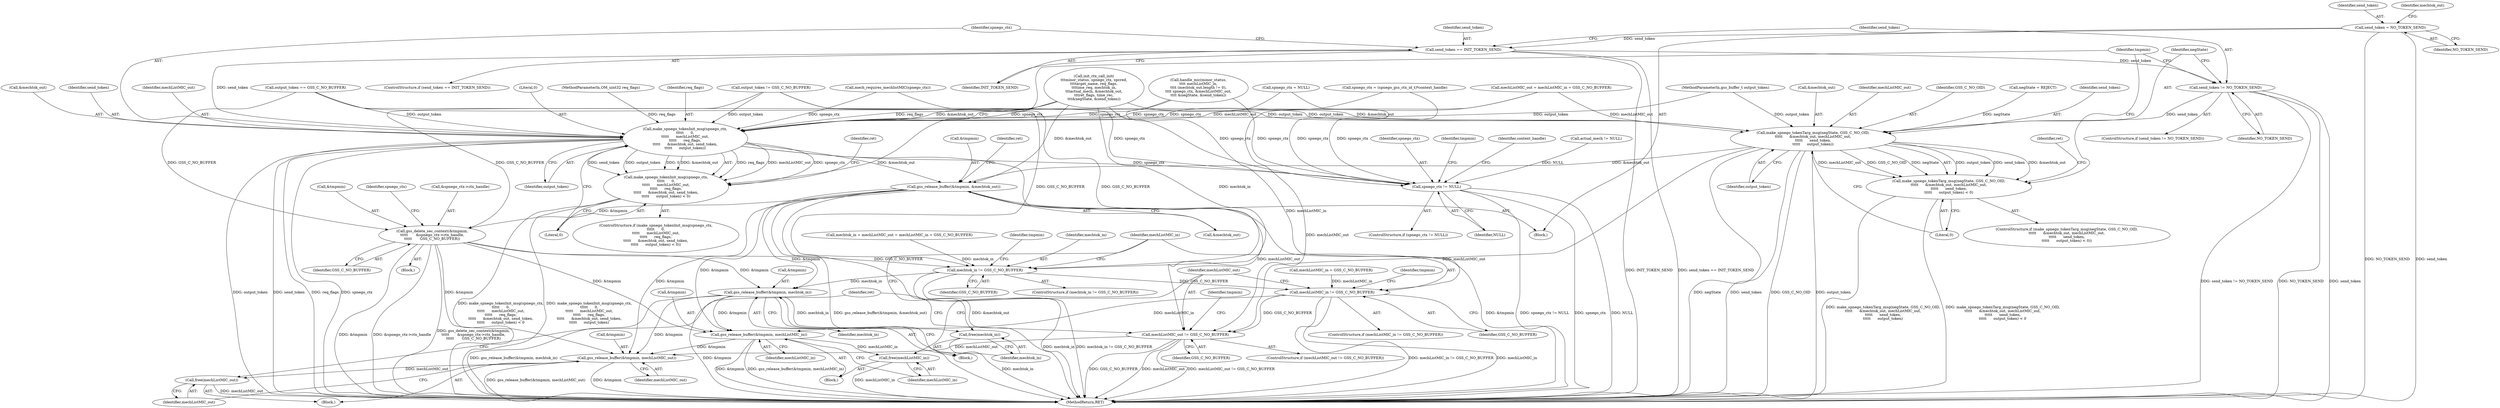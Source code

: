 digraph "0_krb5_b51b33f2bc5d1497ddf5bd107f791c101695000d_12@API" {
"1000324" [label="(Call,send_token == INIT_TOKEN_SEND)"];
"1000123" [label="(Call,send_token = NO_TOKEN_SEND)"];
"1000330" [label="(Call,make_spnego_tokenInit_msg(spnego_ctx,\n\t\t\t\t\t      0,\n\t\t\t\t\t      mechListMIC_out,\n\t\t\t\t\t      req_flags,\n\t\t\t\t\t      &mechtok_out, send_token,\n\t\t\t\t\t      output_token))"];
"1000329" [label="(Call,make_spnego_tokenInit_msg(spnego_ctx,\n\t\t\t\t\t      0,\n\t\t\t\t\t      mechListMIC_out,\n\t\t\t\t\t      req_flags,\n\t\t\t\t\t      &mechtok_out, send_token,\n\t\t\t\t\t      output_token) < 0)"];
"1000365" [label="(Call,gss_release_buffer(&tmpmin, &mechtok_out))"];
"1000411" [label="(Call,gss_delete_sec_context(&tmpmin,\n\t\t\t\t\t       &spnego_ctx->ctx_handle,\n\t\t\t\t\t       GSS_C_NO_BUFFER))"];
"1000427" [label="(Call,mechtok_in != GSS_C_NO_BUFFER)"];
"1000431" [label="(Call,gss_release_buffer(&tmpmin, mechtok_in))"];
"1000435" [label="(Call,free(mechtok_in))"];
"1000442" [label="(Call,gss_release_buffer(&tmpmin, mechListMIC_in))"];
"1000446" [label="(Call,free(mechListMIC_in))"];
"1000453" [label="(Call,gss_release_buffer(&tmpmin, mechListMIC_out))"];
"1000457" [label="(Call,free(mechListMIC_out))"];
"1000438" [label="(Call,mechListMIC_in != GSS_C_NO_BUFFER)"];
"1000449" [label="(Call,mechListMIC_out != GSS_C_NO_BUFFER)"];
"1000407" [label="(Call,spnego_ctx != NULL)"];
"1000346" [label="(Call,send_token != NO_TOKEN_SEND)"];
"1000352" [label="(Call,make_spnego_tokenTarg_msg(negState, GSS_C_NO_OID,\n\t\t\t\t\t      &mechtok_out, mechListMIC_out,\n\t\t\t\t\t      send_token,\n\t\t\t\t\t      output_token))"];
"1000351" [label="(Call,make_spnego_tokenTarg_msg(negState, GSS_C_NO_OID,\n\t\t\t\t\t      &mechtok_out, mechListMIC_out,\n\t\t\t\t\t      send_token,\n\t\t\t\t\t      output_token) < 0)"];
"1000326" [label="(Identifier,INIT_TOKEN_SEND)"];
"1000445" [label="(Identifier,mechListMIC_in)"];
"1000141" [label="(Call,spnego_ctx = NULL)"];
"1000118" [label="(MethodParameterIn,gss_buffer_t output_token)"];
"1000346" [label="(Call,send_token != NO_TOKEN_SEND)"];
"1000460" [label="(Identifier,ret)"];
"1000146" [label="(Call,mechtok_in = mechListMIC_out = mechListMIC_in = GSS_C_NO_BUFFER)"];
"1000124" [label="(Identifier,send_token)"];
"1000441" [label="(Block,)"];
"1000410" [label="(Block,)"];
"1000461" [label="(MethodReturn,RET)"];
"1000426" [label="(ControlStructure,if (mechtok_in != GSS_C_NO_BUFFER))"];
"1000454" [label="(Call,&tmpmin)"];
"1000447" [label="(Identifier,mechListMIC_in)"];
"1000431" [label="(Call,gss_release_buffer(&tmpmin, mechtok_in))"];
"1000328" [label="(ControlStructure,if (make_spnego_tokenInit_msg(spnego_ctx,\n\t\t\t\t\t      0,\n\t\t\t\t\t      mechListMIC_out,\n\t\t\t\t\t      req_flags,\n\t\t\t\t\t      &mechtok_out, send_token,\n\t\t\t\t\t      output_token) < 0))"];
"1000352" [label="(Call,make_spnego_tokenTarg_msg(negState, GSS_C_NO_OID,\n\t\t\t\t\t      &mechtok_out, mechListMIC_out,\n\t\t\t\t\t      send_token,\n\t\t\t\t\t      output_token))"];
"1000123" [label="(Call,send_token = NO_TOKEN_SEND)"];
"1000456" [label="(Identifier,mechListMIC_out)"];
"1000325" [label="(Identifier,send_token)"];
"1000247" [label="(Call,spnego_ctx = (spnego_gss_ctx_id_t)*context_handle)"];
"1000334" [label="(Identifier,req_flags)"];
"1000335" [label="(Call,&mechtok_out)"];
"1000367" [label="(Identifier,tmpmin)"];
"1000446" [label="(Call,free(mechListMIC_in))"];
"1000331" [label="(Identifier,spnego_ctx)"];
"1000458" [label="(Identifier,mechListMIC_out)"];
"1000414" [label="(Call,&spnego_ctx->ctx_handle)"];
"1000323" [label="(ControlStructure,if (send_token == INIT_TOKEN_SEND))"];
"1000443" [label="(Call,&tmpmin)"];
"1000453" [label="(Call,gss_release_buffer(&tmpmin, mechListMIC_out))"];
"1000432" [label="(Call,&tmpmin)"];
"1000406" [label="(ControlStructure,if (spnego_ctx != NULL))"];
"1000457" [label="(Call,free(mechListMIC_out))"];
"1000452" [label="(Block,)"];
"1000433" [label="(Identifier,tmpmin)"];
"1000451" [label="(Identifier,GSS_C_NO_BUFFER)"];
"1000407" [label="(Call,spnego_ctx != NULL)"];
"1000428" [label="(Identifier,mechtok_in)"];
"1000365" [label="(Call,gss_release_buffer(&tmpmin, &mechtok_out))"];
"1000438" [label="(Call,mechListMIC_in != GSS_C_NO_BUFFER)"];
"1000351" [label="(Call,make_spnego_tokenTarg_msg(negState, GSS_C_NO_OID,\n\t\t\t\t\t      &mechtok_out, mechListMIC_out,\n\t\t\t\t\t      send_token,\n\t\t\t\t\t      output_token) < 0)"];
"1000436" [label="(Identifier,mechtok_in)"];
"1000444" [label="(Identifier,tmpmin)"];
"1000348" [label="(Identifier,NO_TOKEN_SEND)"];
"1000437" [label="(ControlStructure,if (mechListMIC_in != GSS_C_NO_BUFFER))"];
"1000330" [label="(Call,make_spnego_tokenInit_msg(spnego_ctx,\n\t\t\t\t\t      0,\n\t\t\t\t\t      mechListMIC_out,\n\t\t\t\t\t      req_flags,\n\t\t\t\t\t      &mechtok_out, send_token,\n\t\t\t\t\t      output_token))"];
"1000427" [label="(Call,mechtok_in != GSS_C_NO_BUFFER)"];
"1000345" [label="(ControlStructure,if (send_token != NO_TOKEN_SEND))"];
"1000360" [label="(Literal,0)"];
"1000372" [label="(Identifier,ret)"];
"1000448" [label="(ControlStructure,if (mechListMIC_out != GSS_C_NO_BUFFER))"];
"1000359" [label="(Identifier,output_token)"];
"1000337" [label="(Identifier,send_token)"];
"1000148" [label="(Call,mechListMIC_out = mechListMIC_in = GSS_C_NO_BUFFER)"];
"1000449" [label="(Call,mechListMIC_out != GSS_C_NO_BUFFER)"];
"1000354" [label="(Identifier,GSS_C_NO_OID)"];
"1000409" [label="(Identifier,NULL)"];
"1000153" [label="(Call,negState = REJECT)"];
"1000421" [label="(Identifier,spnego_ctx)"];
"1000347" [label="(Identifier,send_token)"];
"1000329" [label="(Call,make_spnego_tokenInit_msg(spnego_ctx,\n\t\t\t\t\t      0,\n\t\t\t\t\t      mechListMIC_out,\n\t\t\t\t\t      req_flags,\n\t\t\t\t\t      &mechtok_out, send_token,\n\t\t\t\t\t      output_token) < 0)"];
"1000338" [label="(Identifier,output_token)"];
"1000358" [label="(Identifier,send_token)"];
"1000283" [label="(Call,mech_requires_mechlistMIC(spnego_ctx))"];
"1000368" [label="(Call,&mechtok_out)"];
"1000134" [label="(Identifier,mechtok_out)"];
"1000408" [label="(Identifier,spnego_ctx)"];
"1000150" [label="(Call,mechListMIC_in = GSS_C_NO_BUFFER)"];
"1000121" [label="(Block,)"];
"1000342" [label="(Identifier,ret)"];
"1000324" [label="(Call,send_token == INIT_TOKEN_SEND)"];
"1000439" [label="(Identifier,mechListMIC_in)"];
"1000307" [label="(Call,handle_mic(minor_status,\n\t\t\t\t mechListMIC_in,\n\t\t\t\t (mechtok_out.length != 0),\n\t\t\t\t spnego_ctx, &mechListMIC_out,\n\t\t\t\t &negState, &send_token))"];
"1000413" [label="(Identifier,tmpmin)"];
"1000355" [label="(Call,&mechtok_out)"];
"1000411" [label="(Call,gss_delete_sec_context(&tmpmin,\n\t\t\t\t\t       &spnego_ctx->ctx_handle,\n\t\t\t\t\t       GSS_C_NO_BUFFER))"];
"1000424" [label="(Identifier,context_handle)"];
"1000194" [label="(Call,actual_mech != NULL)"];
"1000332" [label="(Literal,0)"];
"1000165" [label="(Call,output_token != GSS_C_NO_BUFFER)"];
"1000113" [label="(MethodParameterIn,OM_uint32 req_flags)"];
"1000353" [label="(Identifier,negState)"];
"1000418" [label="(Identifier,GSS_C_NO_BUFFER)"];
"1000125" [label="(Identifier,NO_TOKEN_SEND)"];
"1000429" [label="(Identifier,GSS_C_NO_BUFFER)"];
"1000350" [label="(ControlStructure,if (make_spnego_tokenTarg_msg(negState, GSS_C_NO_OID,\n\t\t\t\t\t      &mechtok_out, mechListMIC_out,\n\t\t\t\t\t      send_token,\n\t\t\t\t\t      output_token) < 0))"];
"1000434" [label="(Identifier,mechtok_in)"];
"1000450" [label="(Identifier,mechListMIC_out)"];
"1000430" [label="(Block,)"];
"1000261" [label="(Call,init_ctx_call_init(\n\t\t\tminor_status, spnego_ctx, spcred,\n\t\t\ttarget_name, req_flags,\n\t\t\ttime_req, mechtok_in,\n\t\t\tactual_mech, &mechtok_out,\n\t\t\tret_flags, time_rec,\n\t\t\t&negState, &send_token))"];
"1000412" [label="(Call,&tmpmin)"];
"1000440" [label="(Identifier,GSS_C_NO_BUFFER)"];
"1000333" [label="(Identifier,mechListMIC_out)"];
"1000455" [label="(Identifier,tmpmin)"];
"1000357" [label="(Identifier,mechListMIC_out)"];
"1000339" [label="(Literal,0)"];
"1000442" [label="(Call,gss_release_buffer(&tmpmin, mechListMIC_in))"];
"1000185" [label="(Call,output_token == GSS_C_NO_BUFFER)"];
"1000363" [label="(Identifier,ret)"];
"1000435" [label="(Call,free(mechtok_in))"];
"1000366" [label="(Call,&tmpmin)"];
"1000324" -> "1000323"  [label="AST: "];
"1000324" -> "1000326"  [label="CFG: "];
"1000325" -> "1000324"  [label="AST: "];
"1000326" -> "1000324"  [label="AST: "];
"1000331" -> "1000324"  [label="CFG: "];
"1000347" -> "1000324"  [label="CFG: "];
"1000324" -> "1000461"  [label="DDG: INIT_TOKEN_SEND"];
"1000324" -> "1000461"  [label="DDG: send_token == INIT_TOKEN_SEND"];
"1000123" -> "1000324"  [label="DDG: send_token"];
"1000324" -> "1000330"  [label="DDG: send_token"];
"1000324" -> "1000346"  [label="DDG: send_token"];
"1000123" -> "1000121"  [label="AST: "];
"1000123" -> "1000125"  [label="CFG: "];
"1000124" -> "1000123"  [label="AST: "];
"1000125" -> "1000123"  [label="AST: "];
"1000134" -> "1000123"  [label="CFG: "];
"1000123" -> "1000461"  [label="DDG: NO_TOKEN_SEND"];
"1000123" -> "1000461"  [label="DDG: send_token"];
"1000330" -> "1000329"  [label="AST: "];
"1000330" -> "1000338"  [label="CFG: "];
"1000331" -> "1000330"  [label="AST: "];
"1000332" -> "1000330"  [label="AST: "];
"1000333" -> "1000330"  [label="AST: "];
"1000334" -> "1000330"  [label="AST: "];
"1000335" -> "1000330"  [label="AST: "];
"1000337" -> "1000330"  [label="AST: "];
"1000338" -> "1000330"  [label="AST: "];
"1000339" -> "1000330"  [label="CFG: "];
"1000330" -> "1000461"  [label="DDG: req_flags"];
"1000330" -> "1000461"  [label="DDG: spnego_ctx"];
"1000330" -> "1000461"  [label="DDG: output_token"];
"1000330" -> "1000461"  [label="DDG: send_token"];
"1000330" -> "1000329"  [label="DDG: req_flags"];
"1000330" -> "1000329"  [label="DDG: mechListMIC_out"];
"1000330" -> "1000329"  [label="DDG: spnego_ctx"];
"1000330" -> "1000329"  [label="DDG: send_token"];
"1000330" -> "1000329"  [label="DDG: output_token"];
"1000330" -> "1000329"  [label="DDG: 0"];
"1000330" -> "1000329"  [label="DDG: &mechtok_out"];
"1000247" -> "1000330"  [label="DDG: spnego_ctx"];
"1000141" -> "1000330"  [label="DDG: spnego_ctx"];
"1000307" -> "1000330"  [label="DDG: spnego_ctx"];
"1000283" -> "1000330"  [label="DDG: spnego_ctx"];
"1000261" -> "1000330"  [label="DDG: spnego_ctx"];
"1000261" -> "1000330"  [label="DDG: req_flags"];
"1000261" -> "1000330"  [label="DDG: &mechtok_out"];
"1000148" -> "1000330"  [label="DDG: mechListMIC_out"];
"1000113" -> "1000330"  [label="DDG: req_flags"];
"1000185" -> "1000330"  [label="DDG: output_token"];
"1000165" -> "1000330"  [label="DDG: output_token"];
"1000118" -> "1000330"  [label="DDG: output_token"];
"1000330" -> "1000365"  [label="DDG: &mechtok_out"];
"1000330" -> "1000407"  [label="DDG: spnego_ctx"];
"1000330" -> "1000449"  [label="DDG: mechListMIC_out"];
"1000329" -> "1000328"  [label="AST: "];
"1000329" -> "1000339"  [label="CFG: "];
"1000339" -> "1000329"  [label="AST: "];
"1000342" -> "1000329"  [label="CFG: "];
"1000367" -> "1000329"  [label="CFG: "];
"1000329" -> "1000461"  [label="DDG: make_spnego_tokenInit_msg(spnego_ctx,\n\t\t\t\t\t      0,\n\t\t\t\t\t      mechListMIC_out,\n\t\t\t\t\t      req_flags,\n\t\t\t\t\t      &mechtok_out, send_token,\n\t\t\t\t\t      output_token) < 0"];
"1000329" -> "1000461"  [label="DDG: make_spnego_tokenInit_msg(spnego_ctx,\n\t\t\t\t\t      0,\n\t\t\t\t\t      mechListMIC_out,\n\t\t\t\t\t      req_flags,\n\t\t\t\t\t      &mechtok_out, send_token,\n\t\t\t\t\t      output_token)"];
"1000365" -> "1000121"  [label="AST: "];
"1000365" -> "1000368"  [label="CFG: "];
"1000366" -> "1000365"  [label="AST: "];
"1000368" -> "1000365"  [label="AST: "];
"1000372" -> "1000365"  [label="CFG: "];
"1000365" -> "1000461"  [label="DDG: gss_release_buffer(&tmpmin, &mechtok_out)"];
"1000365" -> "1000461"  [label="DDG: &mechtok_out"];
"1000365" -> "1000461"  [label="DDG: &tmpmin"];
"1000261" -> "1000365"  [label="DDG: &mechtok_out"];
"1000352" -> "1000365"  [label="DDG: &mechtok_out"];
"1000365" -> "1000411"  [label="DDG: &tmpmin"];
"1000365" -> "1000431"  [label="DDG: &tmpmin"];
"1000365" -> "1000442"  [label="DDG: &tmpmin"];
"1000365" -> "1000453"  [label="DDG: &tmpmin"];
"1000411" -> "1000410"  [label="AST: "];
"1000411" -> "1000418"  [label="CFG: "];
"1000412" -> "1000411"  [label="AST: "];
"1000414" -> "1000411"  [label="AST: "];
"1000418" -> "1000411"  [label="AST: "];
"1000421" -> "1000411"  [label="CFG: "];
"1000411" -> "1000461"  [label="DDG: gss_delete_sec_context(&tmpmin,\n\t\t\t\t\t       &spnego_ctx->ctx_handle,\n\t\t\t\t\t       GSS_C_NO_BUFFER)"];
"1000411" -> "1000461"  [label="DDG: &tmpmin"];
"1000411" -> "1000461"  [label="DDG: &spnego_ctx->ctx_handle"];
"1000185" -> "1000411"  [label="DDG: GSS_C_NO_BUFFER"];
"1000165" -> "1000411"  [label="DDG: GSS_C_NO_BUFFER"];
"1000411" -> "1000427"  [label="DDG: GSS_C_NO_BUFFER"];
"1000411" -> "1000431"  [label="DDG: &tmpmin"];
"1000411" -> "1000442"  [label="DDG: &tmpmin"];
"1000411" -> "1000453"  [label="DDG: &tmpmin"];
"1000427" -> "1000426"  [label="AST: "];
"1000427" -> "1000429"  [label="CFG: "];
"1000428" -> "1000427"  [label="AST: "];
"1000429" -> "1000427"  [label="AST: "];
"1000433" -> "1000427"  [label="CFG: "];
"1000439" -> "1000427"  [label="CFG: "];
"1000427" -> "1000461"  [label="DDG: mechtok_in"];
"1000427" -> "1000461"  [label="DDG: mechtok_in != GSS_C_NO_BUFFER"];
"1000261" -> "1000427"  [label="DDG: mechtok_in"];
"1000146" -> "1000427"  [label="DDG: mechtok_in"];
"1000185" -> "1000427"  [label="DDG: GSS_C_NO_BUFFER"];
"1000165" -> "1000427"  [label="DDG: GSS_C_NO_BUFFER"];
"1000427" -> "1000431"  [label="DDG: mechtok_in"];
"1000427" -> "1000438"  [label="DDG: GSS_C_NO_BUFFER"];
"1000431" -> "1000430"  [label="AST: "];
"1000431" -> "1000434"  [label="CFG: "];
"1000432" -> "1000431"  [label="AST: "];
"1000434" -> "1000431"  [label="AST: "];
"1000436" -> "1000431"  [label="CFG: "];
"1000431" -> "1000461"  [label="DDG: &tmpmin"];
"1000431" -> "1000461"  [label="DDG: gss_release_buffer(&tmpmin, mechtok_in)"];
"1000431" -> "1000435"  [label="DDG: mechtok_in"];
"1000431" -> "1000442"  [label="DDG: &tmpmin"];
"1000431" -> "1000453"  [label="DDG: &tmpmin"];
"1000435" -> "1000430"  [label="AST: "];
"1000435" -> "1000436"  [label="CFG: "];
"1000436" -> "1000435"  [label="AST: "];
"1000439" -> "1000435"  [label="CFG: "];
"1000435" -> "1000461"  [label="DDG: mechtok_in"];
"1000442" -> "1000441"  [label="AST: "];
"1000442" -> "1000445"  [label="CFG: "];
"1000443" -> "1000442"  [label="AST: "];
"1000445" -> "1000442"  [label="AST: "];
"1000447" -> "1000442"  [label="CFG: "];
"1000442" -> "1000461"  [label="DDG: gss_release_buffer(&tmpmin, mechListMIC_in)"];
"1000442" -> "1000461"  [label="DDG: &tmpmin"];
"1000438" -> "1000442"  [label="DDG: mechListMIC_in"];
"1000442" -> "1000446"  [label="DDG: mechListMIC_in"];
"1000442" -> "1000453"  [label="DDG: &tmpmin"];
"1000446" -> "1000441"  [label="AST: "];
"1000446" -> "1000447"  [label="CFG: "];
"1000447" -> "1000446"  [label="AST: "];
"1000450" -> "1000446"  [label="CFG: "];
"1000446" -> "1000461"  [label="DDG: mechListMIC_in"];
"1000453" -> "1000452"  [label="AST: "];
"1000453" -> "1000456"  [label="CFG: "];
"1000454" -> "1000453"  [label="AST: "];
"1000456" -> "1000453"  [label="AST: "];
"1000458" -> "1000453"  [label="CFG: "];
"1000453" -> "1000461"  [label="DDG: gss_release_buffer(&tmpmin, mechListMIC_out)"];
"1000453" -> "1000461"  [label="DDG: &tmpmin"];
"1000449" -> "1000453"  [label="DDG: mechListMIC_out"];
"1000453" -> "1000457"  [label="DDG: mechListMIC_out"];
"1000457" -> "1000452"  [label="AST: "];
"1000457" -> "1000458"  [label="CFG: "];
"1000458" -> "1000457"  [label="AST: "];
"1000460" -> "1000457"  [label="CFG: "];
"1000457" -> "1000461"  [label="DDG: mechListMIC_out"];
"1000438" -> "1000437"  [label="AST: "];
"1000438" -> "1000440"  [label="CFG: "];
"1000439" -> "1000438"  [label="AST: "];
"1000440" -> "1000438"  [label="AST: "];
"1000444" -> "1000438"  [label="CFG: "];
"1000450" -> "1000438"  [label="CFG: "];
"1000438" -> "1000461"  [label="DDG: mechListMIC_in != GSS_C_NO_BUFFER"];
"1000438" -> "1000461"  [label="DDG: mechListMIC_in"];
"1000307" -> "1000438"  [label="DDG: mechListMIC_in"];
"1000150" -> "1000438"  [label="DDG: mechListMIC_in"];
"1000438" -> "1000449"  [label="DDG: GSS_C_NO_BUFFER"];
"1000449" -> "1000448"  [label="AST: "];
"1000449" -> "1000451"  [label="CFG: "];
"1000450" -> "1000449"  [label="AST: "];
"1000451" -> "1000449"  [label="AST: "];
"1000455" -> "1000449"  [label="CFG: "];
"1000460" -> "1000449"  [label="CFG: "];
"1000449" -> "1000461"  [label="DDG: mechListMIC_out"];
"1000449" -> "1000461"  [label="DDG: mechListMIC_out != GSS_C_NO_BUFFER"];
"1000449" -> "1000461"  [label="DDG: GSS_C_NO_BUFFER"];
"1000352" -> "1000449"  [label="DDG: mechListMIC_out"];
"1000148" -> "1000449"  [label="DDG: mechListMIC_out"];
"1000407" -> "1000406"  [label="AST: "];
"1000407" -> "1000409"  [label="CFG: "];
"1000408" -> "1000407"  [label="AST: "];
"1000409" -> "1000407"  [label="AST: "];
"1000413" -> "1000407"  [label="CFG: "];
"1000424" -> "1000407"  [label="CFG: "];
"1000407" -> "1000461"  [label="DDG: NULL"];
"1000407" -> "1000461"  [label="DDG: spnego_ctx != NULL"];
"1000407" -> "1000461"  [label="DDG: spnego_ctx"];
"1000247" -> "1000407"  [label="DDG: spnego_ctx"];
"1000307" -> "1000407"  [label="DDG: spnego_ctx"];
"1000283" -> "1000407"  [label="DDG: spnego_ctx"];
"1000261" -> "1000407"  [label="DDG: spnego_ctx"];
"1000141" -> "1000407"  [label="DDG: spnego_ctx"];
"1000194" -> "1000407"  [label="DDG: NULL"];
"1000346" -> "1000345"  [label="AST: "];
"1000346" -> "1000348"  [label="CFG: "];
"1000347" -> "1000346"  [label="AST: "];
"1000348" -> "1000346"  [label="AST: "];
"1000353" -> "1000346"  [label="CFG: "];
"1000367" -> "1000346"  [label="CFG: "];
"1000346" -> "1000461"  [label="DDG: NO_TOKEN_SEND"];
"1000346" -> "1000461"  [label="DDG: send_token"];
"1000346" -> "1000461"  [label="DDG: send_token != NO_TOKEN_SEND"];
"1000346" -> "1000352"  [label="DDG: send_token"];
"1000352" -> "1000351"  [label="AST: "];
"1000352" -> "1000359"  [label="CFG: "];
"1000353" -> "1000352"  [label="AST: "];
"1000354" -> "1000352"  [label="AST: "];
"1000355" -> "1000352"  [label="AST: "];
"1000357" -> "1000352"  [label="AST: "];
"1000358" -> "1000352"  [label="AST: "];
"1000359" -> "1000352"  [label="AST: "];
"1000360" -> "1000352"  [label="CFG: "];
"1000352" -> "1000461"  [label="DDG: negState"];
"1000352" -> "1000461"  [label="DDG: send_token"];
"1000352" -> "1000461"  [label="DDG: GSS_C_NO_OID"];
"1000352" -> "1000461"  [label="DDG: output_token"];
"1000352" -> "1000351"  [label="DDG: output_token"];
"1000352" -> "1000351"  [label="DDG: send_token"];
"1000352" -> "1000351"  [label="DDG: &mechtok_out"];
"1000352" -> "1000351"  [label="DDG: mechListMIC_out"];
"1000352" -> "1000351"  [label="DDG: GSS_C_NO_OID"];
"1000352" -> "1000351"  [label="DDG: negState"];
"1000153" -> "1000352"  [label="DDG: negState"];
"1000261" -> "1000352"  [label="DDG: &mechtok_out"];
"1000148" -> "1000352"  [label="DDG: mechListMIC_out"];
"1000185" -> "1000352"  [label="DDG: output_token"];
"1000165" -> "1000352"  [label="DDG: output_token"];
"1000118" -> "1000352"  [label="DDG: output_token"];
"1000351" -> "1000350"  [label="AST: "];
"1000351" -> "1000360"  [label="CFG: "];
"1000360" -> "1000351"  [label="AST: "];
"1000363" -> "1000351"  [label="CFG: "];
"1000367" -> "1000351"  [label="CFG: "];
"1000351" -> "1000461"  [label="DDG: make_spnego_tokenTarg_msg(negState, GSS_C_NO_OID,\n\t\t\t\t\t      &mechtok_out, mechListMIC_out,\n\t\t\t\t\t      send_token,\n\t\t\t\t\t      output_token) < 0"];
"1000351" -> "1000461"  [label="DDG: make_spnego_tokenTarg_msg(negState, GSS_C_NO_OID,\n\t\t\t\t\t      &mechtok_out, mechListMIC_out,\n\t\t\t\t\t      send_token,\n\t\t\t\t\t      output_token)"];
}
